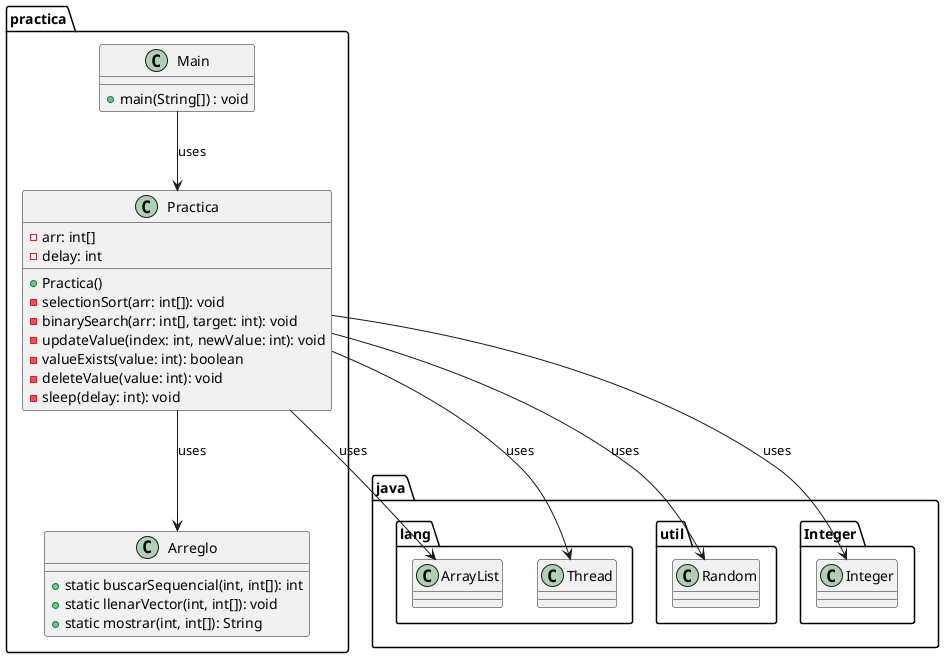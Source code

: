 @startuml

class practica.Practica {
    - arr: int[]
    - delay: int
    + Practica()
    - selectionSort(arr: int[]): void
    - binarySearch(arr: int[], target: int): void
    - updateValue(index: int, newValue: int): void
    - valueExists(value: int): boolean
    - deleteValue(value: int): void
    - sleep(delay: int): void
}

class practica.Arreglo {
    + static buscarSequencial(int, int[]): int
    + static llenarVector(int, int[]): void
    + static mostrar(int, int[]): String
}

class practica.Main {
    + main(String[]) : void
}
Practica --> Arreglo : uses
Practica --> java.lang.ArrayList : uses
Practica --> java.util.Random : uses
Practica --> java.Integer.Integer : uses
Practica --> java.lang.Thread : uses
Main --> Practica : uses
@enduml
